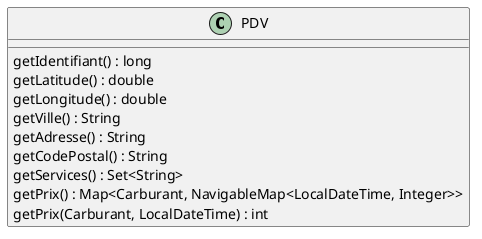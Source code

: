 @startuml diag

class PDV {
    getIdentifiant() : long
    getLatitude() : double
    getLongitude() : double
    getVille() : String
    getAdresse() : String
    getCodePostal() : String
    getServices() : Set<String>
    getPrix() : Map<Carburant, NavigableMap<LocalDateTime, Integer>>
    getPrix(Carburant, LocalDateTime) : int
}

@enduml